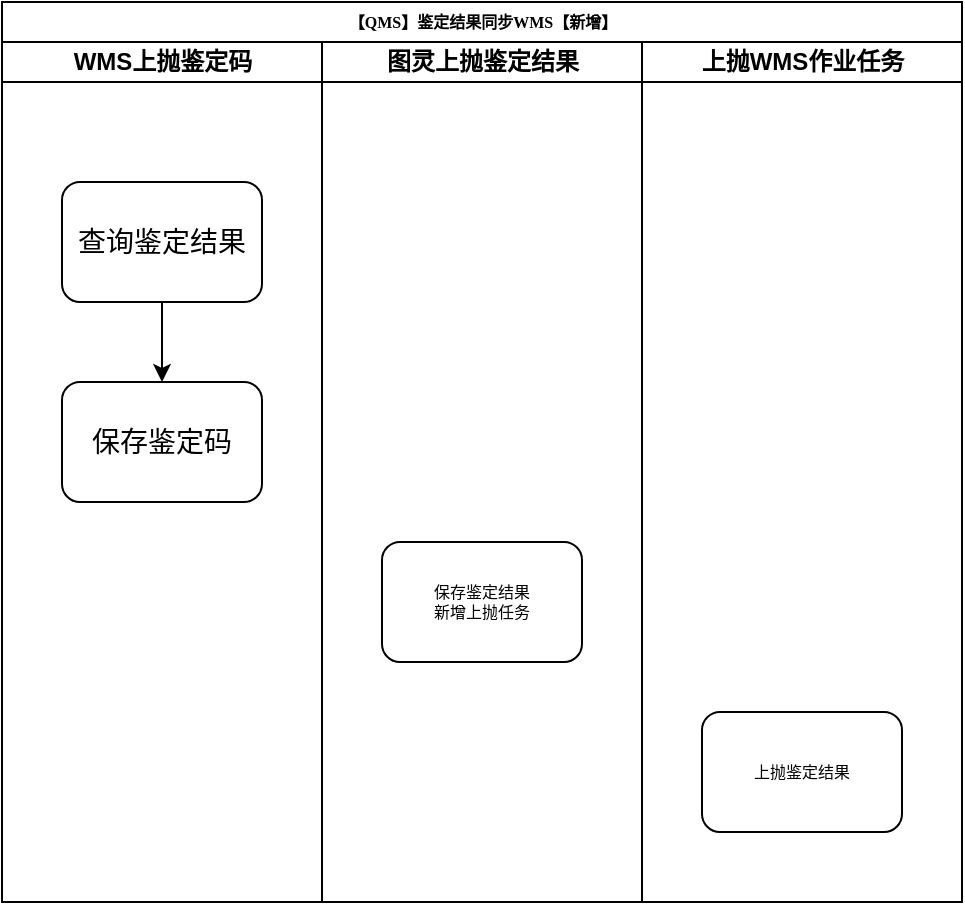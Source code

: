 <mxfile version="24.4.13" type="github" pages="4">
  <diagram name="Page-1" id="74e2e168-ea6b-b213-b513-2b3c1d86103e">
    <mxGraphModel dx="1434" dy="796" grid="1" gridSize="10" guides="1" tooltips="1" connect="1" arrows="1" fold="1" page="1" pageScale="1" pageWidth="1100" pageHeight="850" background="none" math="0" shadow="0">
      <root>
        <mxCell id="0" />
        <mxCell id="1" parent="0" />
        <mxCell id="77e6c97f196da883-1" value="【QMS】鉴定结果同步WMS【新增】" style="swimlane;html=1;childLayout=stackLayout;startSize=20;rounded=0;shadow=0;labelBackgroundColor=none;strokeWidth=1;fontFamily=Verdana;fontSize=8;align=center;" parent="1" vertex="1">
          <mxGeometry x="70" y="40" width="480" height="450" as="geometry" />
        </mxCell>
        <mxCell id="77e6c97f196da883-2" value="WMS上抛鉴定码" style="swimlane;html=1;startSize=20;" parent="77e6c97f196da883-1" vertex="1">
          <mxGeometry y="20" width="160" height="430" as="geometry" />
        </mxCell>
        <mxCell id="bmt1hWSJGPFXBpwtD2tq-3" style="edgeStyle=orthogonalEdgeStyle;rounded=0;orthogonalLoop=1;jettySize=auto;html=1;" edge="1" parent="77e6c97f196da883-2" source="77e6c97f196da883-8" target="77e6c97f196da883-9">
          <mxGeometry relative="1" as="geometry" />
        </mxCell>
        <mxCell id="77e6c97f196da883-8" value="&lt;span style=&quot;font-family: -apple-system, BlinkMacSystemFont, &amp;quot;Segoe UI&amp;quot;, Roboto, Oxygen, Ubuntu, &amp;quot;Fira Sans&amp;quot;, &amp;quot;Droid Sans&amp;quot;, &amp;quot;Helvetica Neue&amp;quot;, sans-serif; font-size: 14px; text-align: left; background-color: rgb(255, 255, 255);&quot;&gt;查询鉴定结果&lt;/span&gt;" style="rounded=1;whiteSpace=wrap;html=1;shadow=0;labelBackgroundColor=none;strokeWidth=1;fontFamily=Verdana;fontSize=8;align=center;" parent="77e6c97f196da883-2" vertex="1">
          <mxGeometry x="30" y="70" width="100" height="60" as="geometry" />
        </mxCell>
        <mxCell id="77e6c97f196da883-9" value="&lt;span style=&quot;font-family: -apple-system, BlinkMacSystemFont, &amp;quot;Segoe UI&amp;quot;, Roboto, Oxygen, Ubuntu, &amp;quot;Fira Sans&amp;quot;, &amp;quot;Droid Sans&amp;quot;, &amp;quot;Helvetica Neue&amp;quot;, sans-serif; font-size: 14px; text-align: left; background-color: rgb(255, 255, 255);&quot;&gt;保存&lt;/span&gt;&lt;span style=&quot;font-family: -apple-system, BlinkMacSystemFont, &amp;quot;Segoe UI&amp;quot;, Roboto, Oxygen, Ubuntu, &amp;quot;Fira Sans&amp;quot;, &amp;quot;Droid Sans&amp;quot;, &amp;quot;Helvetica Neue&amp;quot;, sans-serif; font-size: 14px; text-align: left; background-color: rgb(255, 255, 255);&quot;&gt;鉴定码&lt;/span&gt;" style="rounded=1;whiteSpace=wrap;html=1;shadow=0;labelBackgroundColor=none;strokeWidth=1;fontFamily=Verdana;fontSize=8;align=center;" parent="77e6c97f196da883-2" vertex="1">
          <mxGeometry x="30" y="170" width="100" height="60" as="geometry" />
        </mxCell>
        <mxCell id="77e6c97f196da883-3" value="图灵上抛鉴定结果" style="swimlane;html=1;startSize=20;" parent="77e6c97f196da883-1" vertex="1">
          <mxGeometry x="160" y="20" width="160" height="430" as="geometry" />
        </mxCell>
        <mxCell id="77e6c97f196da883-11" value="保存鉴定结果&lt;div&gt;新增上抛任务&lt;/div&gt;" style="rounded=1;whiteSpace=wrap;html=1;shadow=0;labelBackgroundColor=none;strokeWidth=1;fontFamily=Verdana;fontSize=8;align=center;" parent="77e6c97f196da883-3" vertex="1">
          <mxGeometry x="30" y="250" width="100" height="60" as="geometry" />
        </mxCell>
        <mxCell id="77e6c97f196da883-4" value="上抛WMS作业任务" style="swimlane;html=1;startSize=20;" parent="77e6c97f196da883-1" vertex="1">
          <mxGeometry x="320" y="20" width="160" height="430" as="geometry" />
        </mxCell>
        <mxCell id="77e6c97f196da883-12" value="上抛鉴定结果" style="rounded=1;whiteSpace=wrap;html=1;shadow=0;labelBackgroundColor=none;strokeWidth=1;fontFamily=Verdana;fontSize=8;align=center;" parent="77e6c97f196da883-4" vertex="1">
          <mxGeometry x="30" y="335" width="100" height="60" as="geometry" />
        </mxCell>
      </root>
    </mxGraphModel>
  </diagram>
  <diagram id="UruNJeCRQ8fWOXEQeKw9" name="第 2 页">
    <mxGraphModel dx="1434" dy="796" grid="1" gridSize="10" guides="1" tooltips="1" connect="1" arrows="1" fold="1" page="1" pageScale="1" pageWidth="827" pageHeight="1169" math="0" shadow="0">
      <root>
        <mxCell id="0" />
        <mxCell id="1" parent="0" />
        <mxCell id="Wo1AXV4cD7wjIyYwQVkd-1" value="【QMS】鉴定结果同步WMS【新增】" style="swimlane;html=1;childLayout=stackLayout;startSize=20;rounded=0;shadow=0;labelBackgroundColor=none;strokeWidth=1;fontFamily=Verdana;fontSize=8;align=center;" vertex="1" parent="1">
          <mxGeometry x="160" y="70" width="480" height="520" as="geometry" />
        </mxCell>
        <mxCell id="Wo1AXV4cD7wjIyYwQVkd-2" value="WMS上抛鉴定码" style="swimlane;html=1;startSize=20;" vertex="1" parent="Wo1AXV4cD7wjIyYwQVkd-1">
          <mxGeometry y="20" width="160" height="500" as="geometry" />
        </mxCell>
        <mxCell id="Wo1AXV4cD7wjIyYwQVkd-3" style="edgeStyle=orthogonalEdgeStyle;rounded=0;orthogonalLoop=1;jettySize=auto;html=1;" edge="1" parent="Wo1AXV4cD7wjIyYwQVkd-2" source="Wo1AXV4cD7wjIyYwQVkd-4" target="Wo1AXV4cD7wjIyYwQVkd-5">
          <mxGeometry relative="1" as="geometry" />
        </mxCell>
        <mxCell id="Wo1AXV4cD7wjIyYwQVkd-4" value="&lt;span style=&quot;font-family: -apple-system, BlinkMacSystemFont, &amp;quot;Segoe UI&amp;quot;, Roboto, Oxygen, Ubuntu, &amp;quot;Fira Sans&amp;quot;, &amp;quot;Droid Sans&amp;quot;, &amp;quot;Helvetica Neue&amp;quot;, sans-serif; font-size: 14px; text-align: left; background-color: rgb(255, 255, 255);&quot;&gt;查询鉴定结果&lt;/span&gt;" style="rounded=1;whiteSpace=wrap;html=1;shadow=0;labelBackgroundColor=none;strokeWidth=1;fontFamily=Verdana;fontSize=8;align=center;" vertex="1" parent="Wo1AXV4cD7wjIyYwQVkd-2">
          <mxGeometry x="30" y="230" width="100" height="60" as="geometry" />
        </mxCell>
        <mxCell id="Wo1AXV4cD7wjIyYwQVkd-5" value="&lt;span style=&quot;font-family: -apple-system, BlinkMacSystemFont, &amp;quot;Segoe UI&amp;quot;, Roboto, Oxygen, Ubuntu, &amp;quot;Fira Sans&amp;quot;, &amp;quot;Droid Sans&amp;quot;, &amp;quot;Helvetica Neue&amp;quot;, sans-serif; font-size: 14px; text-align: left; background-color: rgb(255, 255, 255);&quot;&gt;保存&lt;/span&gt;&lt;span style=&quot;font-family: -apple-system, BlinkMacSystemFont, &amp;quot;Segoe UI&amp;quot;, Roboto, Oxygen, Ubuntu, &amp;quot;Fira Sans&amp;quot;, &amp;quot;Droid Sans&amp;quot;, &amp;quot;Helvetica Neue&amp;quot;, sans-serif; font-size: 14px; text-align: left; background-color: rgb(255, 255, 255);&quot;&gt;鉴定码&lt;/span&gt;&lt;div&gt;新增上抛任务&lt;span style=&quot;font-family: -apple-system, BlinkMacSystemFont, &amp;quot;Segoe UI&amp;quot;, Roboto, Oxygen, Ubuntu, &amp;quot;Fira Sans&amp;quot;, &amp;quot;Droid Sans&amp;quot;, &amp;quot;Helvetica Neue&amp;quot;, sans-serif; font-size: 14px; text-align: left; background-color: rgb(255, 255, 255);&quot;&gt;&lt;br&gt;&lt;/span&gt;&lt;/div&gt;" style="rounded=1;whiteSpace=wrap;html=1;shadow=0;labelBackgroundColor=none;strokeWidth=1;fontFamily=Verdana;fontSize=8;align=center;" vertex="1" parent="Wo1AXV4cD7wjIyYwQVkd-2">
          <mxGeometry x="30" y="330" width="100" height="60" as="geometry" />
        </mxCell>
        <mxCell id="Wo1AXV4cD7wjIyYwQVkd-6" value="图灵上抛鉴定结果" style="swimlane;html=1;startSize=20;" vertex="1" parent="Wo1AXV4cD7wjIyYwQVkd-1">
          <mxGeometry x="160" y="20" width="160" height="500" as="geometry" />
        </mxCell>
        <mxCell id="Wo1AXV4cD7wjIyYwQVkd-7" value="保存鉴定结果&lt;div&gt;新增上抛任务&lt;/div&gt;" style="rounded=1;whiteSpace=wrap;html=1;shadow=0;labelBackgroundColor=none;strokeWidth=1;fontFamily=Verdana;fontSize=8;align=center;" vertex="1" parent="Wo1AXV4cD7wjIyYwQVkd-6">
          <mxGeometry x="30" y="70" width="100" height="60" as="geometry" />
        </mxCell>
        <mxCell id="Wo1AXV4cD7wjIyYwQVkd-8" value="上抛WMS作业任务" style="swimlane;html=1;startSize=20;" vertex="1" parent="Wo1AXV4cD7wjIyYwQVkd-1">
          <mxGeometry x="320" y="20" width="160" height="500" as="geometry" />
        </mxCell>
        <mxCell id="Wo1AXV4cD7wjIyYwQVkd-9" value="上抛鉴定结果" style="rounded=1;whiteSpace=wrap;html=1;shadow=0;labelBackgroundColor=none;strokeWidth=1;fontFamily=Verdana;fontSize=8;align=center;" vertex="1" parent="Wo1AXV4cD7wjIyYwQVkd-8">
          <mxGeometry x="30" y="150" width="100" height="60" as="geometry" />
        </mxCell>
        <mxCell id="Wo1AXV4cD7wjIyYwQVkd-12" value="上抛鉴定结果" style="rounded=1;whiteSpace=wrap;html=1;shadow=0;labelBackgroundColor=none;strokeWidth=1;fontFamily=Verdana;fontSize=8;align=center;" vertex="1" parent="Wo1AXV4cD7wjIyYwQVkd-8">
          <mxGeometry x="30" y="410" width="100" height="60" as="geometry" />
        </mxCell>
      </root>
    </mxGraphModel>
  </diagram>
  <diagram id="5fNMfIgQjF7hquKvInxe" name="第 3 页">
    <mxGraphModel dx="1434" dy="796" grid="1" gridSize="10" guides="1" tooltips="1" connect="1" arrows="1" fold="1" page="1" pageScale="1" pageWidth="827" pageHeight="1169" math="0" shadow="0">
      <root>
        <mxCell id="0" />
        <mxCell id="1" parent="0" />
        <mxCell id="lU1bL22WnuLhG7X6Tsej-1" value="【QMS】鉴定结果同步WMS【新增】" style="swimlane;html=1;childLayout=stackLayout;startSize=20;rounded=0;shadow=0;labelBackgroundColor=none;strokeWidth=1;fontFamily=Verdana;fontSize=8;align=center;" vertex="1" parent="1">
          <mxGeometry x="160" y="70" width="480" height="520" as="geometry" />
        </mxCell>
        <mxCell id="lU1bL22WnuLhG7X6Tsej-2" value="WMS上抛鉴定码" style="swimlane;html=1;startSize=20;" vertex="1" parent="lU1bL22WnuLhG7X6Tsej-1">
          <mxGeometry y="20" width="160" height="500" as="geometry" />
        </mxCell>
        <mxCell id="lU1bL22WnuLhG7X6Tsej-3" style="edgeStyle=orthogonalEdgeStyle;rounded=0;orthogonalLoop=1;jettySize=auto;html=1;" edge="1" parent="lU1bL22WnuLhG7X6Tsej-2" source="lU1bL22WnuLhG7X6Tsej-4" target="lU1bL22WnuLhG7X6Tsej-5">
          <mxGeometry relative="1" as="geometry" />
        </mxCell>
        <mxCell id="lU1bL22WnuLhG7X6Tsej-4" value="&lt;span style=&quot;font-family: -apple-system, BlinkMacSystemFont, &amp;quot;Segoe UI&amp;quot;, Roboto, Oxygen, Ubuntu, &amp;quot;Fira Sans&amp;quot;, &amp;quot;Droid Sans&amp;quot;, &amp;quot;Helvetica Neue&amp;quot;, sans-serif; font-size: 14px; text-align: left; background-color: rgb(255, 255, 255);&quot;&gt;查询鉴定结果&lt;/span&gt;" style="rounded=1;whiteSpace=wrap;html=1;shadow=0;labelBackgroundColor=none;strokeWidth=1;fontFamily=Verdana;fontSize=8;align=center;" vertex="1" parent="lU1bL22WnuLhG7X6Tsej-2">
          <mxGeometry x="30" y="150" width="100" height="60" as="geometry" />
        </mxCell>
        <mxCell id="lU1bL22WnuLhG7X6Tsej-5" value="&lt;span style=&quot;font-family: -apple-system, BlinkMacSystemFont, &amp;quot;Segoe UI&amp;quot;, Roboto, Oxygen, Ubuntu, &amp;quot;Fira Sans&amp;quot;, &amp;quot;Droid Sans&amp;quot;, &amp;quot;Helvetica Neue&amp;quot;, sans-serif; font-size: 14px; text-align: left; background-color: rgb(255, 255, 255);&quot;&gt;保存&lt;/span&gt;&lt;span style=&quot;font-family: -apple-system, BlinkMacSystemFont, &amp;quot;Segoe UI&amp;quot;, Roboto, Oxygen, Ubuntu, &amp;quot;Fira Sans&amp;quot;, &amp;quot;Droid Sans&amp;quot;, &amp;quot;Helvetica Neue&amp;quot;, sans-serif; font-size: 14px; text-align: left; background-color: rgb(255, 255, 255);&quot;&gt;鉴定码&lt;/span&gt;&lt;div&gt;新增上抛任务&lt;span style=&quot;font-family: -apple-system, BlinkMacSystemFont, &amp;quot;Segoe UI&amp;quot;, Roboto, Oxygen, Ubuntu, &amp;quot;Fira Sans&amp;quot;, &amp;quot;Droid Sans&amp;quot;, &amp;quot;Helvetica Neue&amp;quot;, sans-serif; font-size: 14px; text-align: left; background-color: rgb(255, 255, 255);&quot;&gt;&lt;br&gt;&lt;/span&gt;&lt;/div&gt;" style="rounded=1;whiteSpace=wrap;html=1;shadow=0;labelBackgroundColor=none;strokeWidth=1;fontFamily=Verdana;fontSize=8;align=center;" vertex="1" parent="lU1bL22WnuLhG7X6Tsej-2">
          <mxGeometry x="30" y="330" width="100" height="60" as="geometry" />
        </mxCell>
        <mxCell id="lU1bL22WnuLhG7X6Tsej-6" value="图灵上抛鉴定结果" style="swimlane;html=1;startSize=20;" vertex="1" parent="lU1bL22WnuLhG7X6Tsej-1">
          <mxGeometry x="160" y="20" width="160" height="500" as="geometry" />
        </mxCell>
        <mxCell id="lU1bL22WnuLhG7X6Tsej-7" value="保存鉴定结果&lt;div&gt;新增上抛任务&lt;/div&gt;" style="rounded=1;whiteSpace=wrap;html=1;shadow=0;labelBackgroundColor=none;strokeWidth=1;fontFamily=Verdana;fontSize=8;align=center;" vertex="1" parent="lU1bL22WnuLhG7X6Tsej-6">
          <mxGeometry x="30" y="70" width="100" height="60" as="geometry" />
        </mxCell>
        <mxCell id="lU1bL22WnuLhG7X6Tsej-8" value="上抛WMS作业任务" style="swimlane;html=1;startSize=20;" vertex="1" parent="lU1bL22WnuLhG7X6Tsej-1">
          <mxGeometry x="320" y="20" width="160" height="500" as="geometry" />
        </mxCell>
        <mxCell id="lU1bL22WnuLhG7X6Tsej-9" value="上抛鉴定结果" style="rounded=1;whiteSpace=wrap;html=1;shadow=0;labelBackgroundColor=none;strokeWidth=1;fontFamily=Verdana;fontSize=8;align=center;" vertex="1" parent="lU1bL22WnuLhG7X6Tsej-8">
          <mxGeometry x="30" y="230" width="100" height="60" as="geometry" />
        </mxCell>
        <mxCell id="5faF3qvfeoL5Xy0pzEN7-1" value="上抛鉴定结果" style="rounded=1;whiteSpace=wrap;html=1;shadow=0;labelBackgroundColor=none;strokeWidth=1;fontFamily=Verdana;fontSize=8;align=center;" vertex="1" parent="lU1bL22WnuLhG7X6Tsej-8">
          <mxGeometry x="30" y="410" width="100" height="60" as="geometry" />
        </mxCell>
      </root>
    </mxGraphModel>
  </diagram>
  <diagram id="jnNsNMoTDoYq1FVRUxV4" name="第 4 页">
    <mxGraphModel dx="1434" dy="796" grid="1" gridSize="10" guides="1" tooltips="1" connect="1" arrows="1" fold="1" page="1" pageScale="1" pageWidth="827" pageHeight="1169" math="0" shadow="0">
      <root>
        <mxCell id="0" />
        <mxCell id="1" parent="0" />
        <mxCell id="IpzEu48_jM2Fdhp63iYI-1" value="【QMS】鉴定结果同步WMS【新增】" style="swimlane;html=1;childLayout=stackLayout;startSize=20;rounded=0;shadow=0;labelBackgroundColor=none;strokeWidth=1;fontFamily=Verdana;fontSize=8;align=center;" vertex="1" parent="1">
          <mxGeometry x="160" y="70" width="480" height="590" as="geometry" />
        </mxCell>
        <mxCell id="IpzEu48_jM2Fdhp63iYI-2" value="WMS上抛鉴定码" style="swimlane;html=1;startSize=20;" vertex="1" parent="IpzEu48_jM2Fdhp63iYI-1">
          <mxGeometry y="20" width="160" height="570" as="geometry" />
        </mxCell>
        <mxCell id="IpzEu48_jM2Fdhp63iYI-3" style="edgeStyle=orthogonalEdgeStyle;rounded=0;orthogonalLoop=1;jettySize=auto;html=1;" edge="1" parent="IpzEu48_jM2Fdhp63iYI-2" source="IpzEu48_jM2Fdhp63iYI-4" target="IpzEu48_jM2Fdhp63iYI-5">
          <mxGeometry relative="1" as="geometry" />
        </mxCell>
        <mxCell id="IpzEu48_jM2Fdhp63iYI-4" value="&lt;span style=&quot;font-family: -apple-system, BlinkMacSystemFont, &amp;quot;Segoe UI&amp;quot;, Roboto, Oxygen, Ubuntu, &amp;quot;Fira Sans&amp;quot;, &amp;quot;Droid Sans&amp;quot;, &amp;quot;Helvetica Neue&amp;quot;, sans-serif; font-size: 14px; text-align: left; background-color: rgb(255, 255, 255);&quot;&gt;查询鉴定结果&lt;/span&gt;" style="rounded=1;whiteSpace=wrap;html=1;shadow=0;labelBackgroundColor=none;strokeWidth=1;fontFamily=Verdana;fontSize=8;align=center;" vertex="1" parent="IpzEu48_jM2Fdhp63iYI-2">
          <mxGeometry x="30" y="70" width="100" height="60" as="geometry" />
        </mxCell>
        <mxCell id="IpzEu48_jM2Fdhp63iYI-5" value="&lt;span style=&quot;font-family: -apple-system, BlinkMacSystemFont, &amp;quot;Segoe UI&amp;quot;, Roboto, Oxygen, Ubuntu, &amp;quot;Fira Sans&amp;quot;, &amp;quot;Droid Sans&amp;quot;, &amp;quot;Helvetica Neue&amp;quot;, sans-serif; font-size: 14px; text-align: left; background-color: rgb(255, 255, 255);&quot;&gt;保存&lt;/span&gt;&lt;span style=&quot;font-family: -apple-system, BlinkMacSystemFont, &amp;quot;Segoe UI&amp;quot;, Roboto, Oxygen, Ubuntu, &amp;quot;Fira Sans&amp;quot;, &amp;quot;Droid Sans&amp;quot;, &amp;quot;Helvetica Neue&amp;quot;, sans-serif; font-size: 14px; text-align: left; background-color: rgb(255, 255, 255);&quot;&gt;鉴定码&lt;/span&gt;" style="rounded=1;whiteSpace=wrap;html=1;shadow=0;labelBackgroundColor=none;strokeWidth=1;fontFamily=Verdana;fontSize=8;align=center;" vertex="1" parent="IpzEu48_jM2Fdhp63iYI-2">
          <mxGeometry x="30" y="330" width="100" height="60" as="geometry" />
        </mxCell>
        <mxCell id="IpzEu48_jM2Fdhp63iYI-6" value="图灵上抛鉴定结果" style="swimlane;html=1;startSize=20;" vertex="1" parent="IpzEu48_jM2Fdhp63iYI-1">
          <mxGeometry x="160" y="20" width="160" height="570" as="geometry" />
        </mxCell>
        <mxCell id="IpzEu48_jM2Fdhp63iYI-7" value="保存鉴定结果&lt;div&gt;新增上抛任务&lt;/div&gt;" style="rounded=1;whiteSpace=wrap;html=1;shadow=0;labelBackgroundColor=none;strokeWidth=1;fontFamily=Verdana;fontSize=8;align=center;" vertex="1" parent="IpzEu48_jM2Fdhp63iYI-6">
          <mxGeometry x="30" y="150" width="100" height="60" as="geometry" />
        </mxCell>
        <mxCell id="IpzEu48_jM2Fdhp63iYI-8" value="上抛WMS作业任务" style="swimlane;html=1;startSize=20;" vertex="1" parent="IpzEu48_jM2Fdhp63iYI-1">
          <mxGeometry x="320" y="20" width="160" height="570" as="geometry" />
        </mxCell>
        <mxCell id="IpzEu48_jM2Fdhp63iYI-9" value="上抛任务1执行失败" style="rounded=1;whiteSpace=wrap;html=1;shadow=0;labelBackgroundColor=none;strokeWidth=1;fontFamily=Verdana;fontSize=8;align=center;" vertex="1" parent="IpzEu48_jM2Fdhp63iYI-8">
          <mxGeometry x="25" y="230" width="110" height="60" as="geometry" />
        </mxCell>
        <mxCell id="UaSu8OTwqUBZES1Su1V0-1" value="上抛任务1重试成功" style="rounded=1;whiteSpace=wrap;html=1;shadow=0;labelBackgroundColor=none;strokeWidth=1;fontFamily=Verdana;fontSize=8;align=center;" vertex="1" parent="IpzEu48_jM2Fdhp63iYI-8">
          <mxGeometry x="25" y="410" width="110" height="60" as="geometry" />
        </mxCell>
      </root>
    </mxGraphModel>
  </diagram>
</mxfile>

